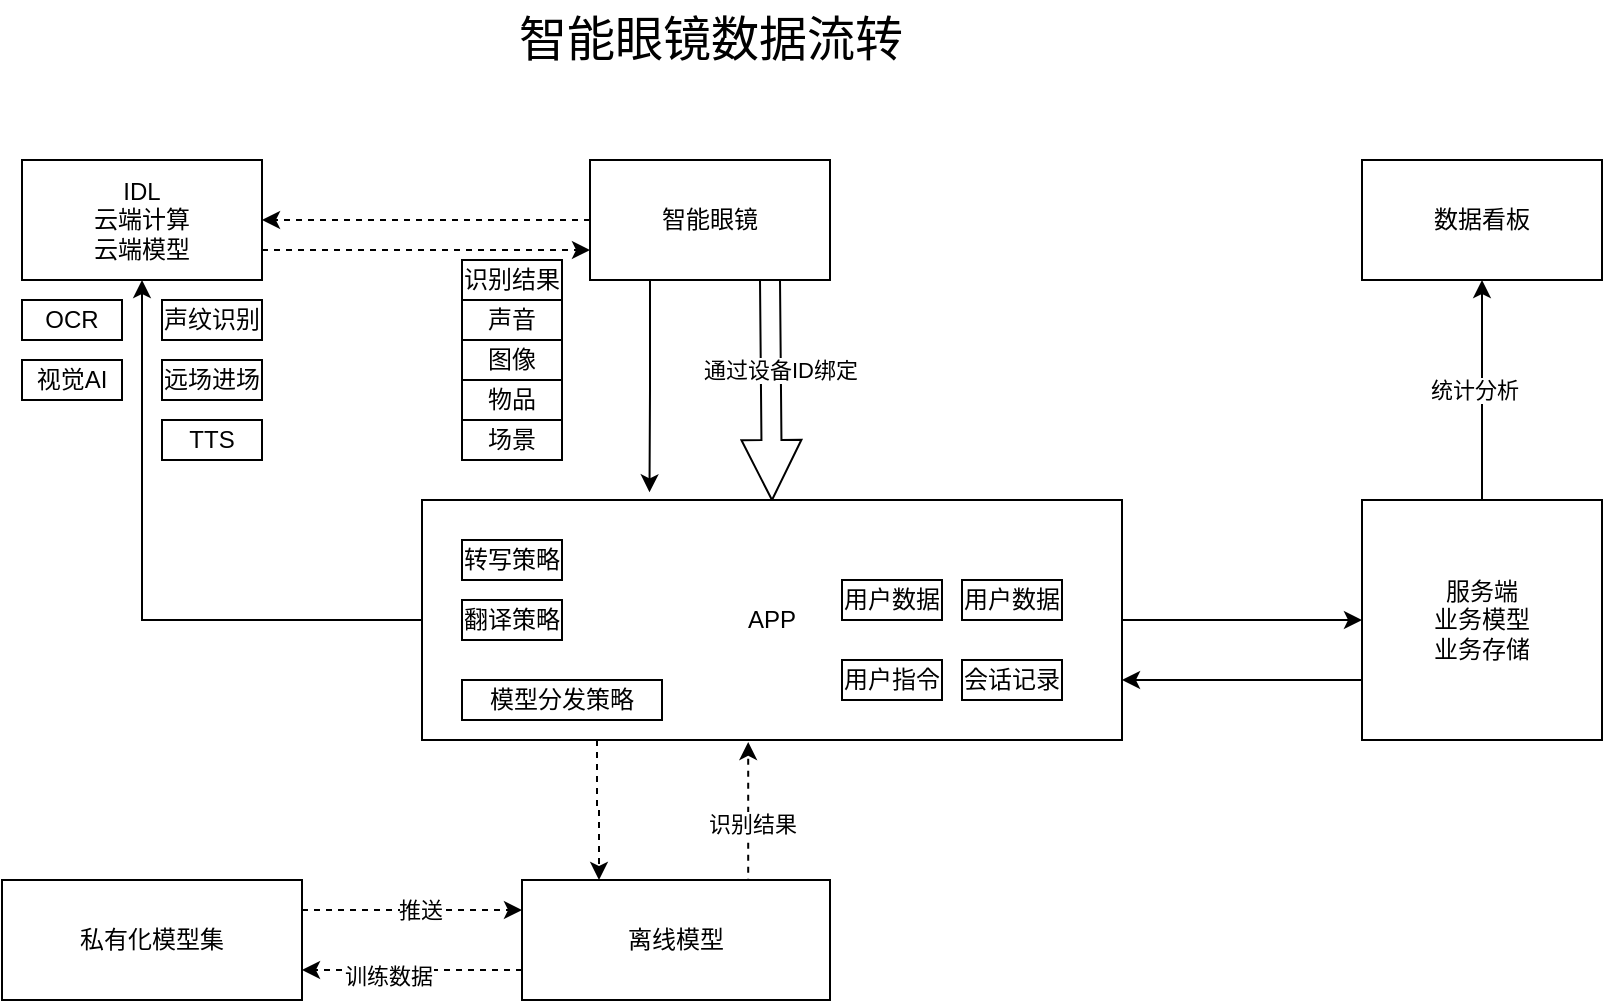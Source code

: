 <mxfile version="28.2.1">
  <diagram name="第 1 页" id="utXQt0eV8dfhMZ8OBYka">
    <mxGraphModel dx="1042" dy="570" grid="1" gridSize="10" guides="1" tooltips="1" connect="1" arrows="1" fold="1" page="1" pageScale="1" pageWidth="827" pageHeight="1169" background="none" math="0" shadow="0">
      <root>
        <mxCell id="0" />
        <mxCell id="1" parent="0" />
        <mxCell id="LWi7Ic_0PBdndrIsriia-27" style="edgeStyle=orthogonalEdgeStyle;rounded=0;orthogonalLoop=1;jettySize=auto;html=1;exitX=1;exitY=0.75;exitDx=0;exitDy=0;entryX=0;entryY=0.75;entryDx=0;entryDy=0;dashed=1;" edge="1" parent="1" source="OEhnnd2OqHWiDYyRvEhz-1" target="LWi7Ic_0PBdndrIsriia-1">
          <mxGeometry relative="1" as="geometry" />
        </mxCell>
        <mxCell id="OEhnnd2OqHWiDYyRvEhz-1" value="IDL&lt;div&gt;云端计算&lt;br&gt;云端模型&lt;/div&gt;" style="rounded=0;whiteSpace=wrap;html=1;" parent="1" vertex="1">
          <mxGeometry x="70" y="410" width="120" height="60" as="geometry" />
        </mxCell>
        <mxCell id="LWi7Ic_0PBdndrIsriia-6" style="edgeStyle=orthogonalEdgeStyle;rounded=0;orthogonalLoop=1;jettySize=auto;html=1;entryX=0.325;entryY=-0.032;entryDx=0;entryDy=0;entryPerimeter=0;exitX=0.25;exitY=1;exitDx=0;exitDy=0;" edge="1" parent="1" source="LWi7Ic_0PBdndrIsriia-1" target="LWi7Ic_0PBdndrIsriia-4">
          <mxGeometry relative="1" as="geometry">
            <mxPoint x="414" y="470" as="sourcePoint" />
            <mxPoint x="384" y="620" as="targetPoint" />
          </mxGeometry>
        </mxCell>
        <mxCell id="LWi7Ic_0PBdndrIsriia-9" style="rounded=0;orthogonalLoop=1;jettySize=auto;html=1;exitX=0.75;exitY=1;exitDx=0;exitDy=0;entryX=0.5;entryY=0;entryDx=0;entryDy=0;shape=arrow;" edge="1" parent="1" source="LWi7Ic_0PBdndrIsriia-1" target="LWi7Ic_0PBdndrIsriia-4">
          <mxGeometry relative="1" as="geometry" />
        </mxCell>
        <mxCell id="LWi7Ic_0PBdndrIsriia-10" value="通过设备ID绑定" style="edgeLabel;html=1;align=center;verticalAlign=middle;resizable=0;points=[];" vertex="1" connectable="0" parent="LWi7Ic_0PBdndrIsriia-9">
          <mxGeometry x="-0.179" y="4" relative="1" as="geometry">
            <mxPoint as="offset" />
          </mxGeometry>
        </mxCell>
        <mxCell id="LWi7Ic_0PBdndrIsriia-12" style="edgeStyle=orthogonalEdgeStyle;rounded=0;orthogonalLoop=1;jettySize=auto;html=1;entryX=1;entryY=0.5;entryDx=0;entryDy=0;dashed=1;" edge="1" parent="1" source="LWi7Ic_0PBdndrIsriia-1" target="OEhnnd2OqHWiDYyRvEhz-1">
          <mxGeometry relative="1" as="geometry" />
        </mxCell>
        <mxCell id="LWi7Ic_0PBdndrIsriia-1" value="智能眼镜" style="rounded=0;whiteSpace=wrap;html=1;" vertex="1" parent="1">
          <mxGeometry x="354" y="410" width="120" height="60" as="geometry" />
        </mxCell>
        <mxCell id="LWi7Ic_0PBdndrIsriia-34" style="edgeStyle=orthogonalEdgeStyle;rounded=0;orthogonalLoop=1;jettySize=auto;html=1;exitX=0;exitY=0.75;exitDx=0;exitDy=0;entryX=1;entryY=0.75;entryDx=0;entryDy=0;" edge="1" parent="1" source="LWi7Ic_0PBdndrIsriia-2" target="LWi7Ic_0PBdndrIsriia-4">
          <mxGeometry relative="1" as="geometry" />
        </mxCell>
        <mxCell id="LWi7Ic_0PBdndrIsriia-54" style="edgeStyle=orthogonalEdgeStyle;rounded=0;orthogonalLoop=1;jettySize=auto;html=1;exitX=0.5;exitY=0;exitDx=0;exitDy=0;entryX=0.5;entryY=1;entryDx=0;entryDy=0;" edge="1" parent="1" source="LWi7Ic_0PBdndrIsriia-2" target="LWi7Ic_0PBdndrIsriia-53">
          <mxGeometry relative="1" as="geometry" />
        </mxCell>
        <mxCell id="LWi7Ic_0PBdndrIsriia-55" value="统计分析" style="edgeLabel;html=1;align=center;verticalAlign=middle;resizable=0;points=[];" vertex="1" connectable="0" parent="LWi7Ic_0PBdndrIsriia-54">
          <mxGeometry x="0.004" y="4" relative="1" as="geometry">
            <mxPoint as="offset" />
          </mxGeometry>
        </mxCell>
        <mxCell id="LWi7Ic_0PBdndrIsriia-2" value="服务端&lt;div&gt;业务模型&lt;/div&gt;&lt;div&gt;业务存储&lt;/div&gt;" style="whiteSpace=wrap;html=1;rounded=0;" vertex="1" parent="1">
          <mxGeometry x="740" y="580" width="120" height="120" as="geometry" />
        </mxCell>
        <mxCell id="LWi7Ic_0PBdndrIsriia-5" style="edgeStyle=orthogonalEdgeStyle;rounded=0;orthogonalLoop=1;jettySize=auto;html=1;entryX=0.5;entryY=1;entryDx=0;entryDy=0;" edge="1" parent="1" source="LWi7Ic_0PBdndrIsriia-4" target="OEhnnd2OqHWiDYyRvEhz-1">
          <mxGeometry relative="1" as="geometry" />
        </mxCell>
        <mxCell id="LWi7Ic_0PBdndrIsriia-11" style="edgeStyle=orthogonalEdgeStyle;rounded=0;orthogonalLoop=1;jettySize=auto;html=1;exitX=1;exitY=0.5;exitDx=0;exitDy=0;entryX=0;entryY=0.5;entryDx=0;entryDy=0;" edge="1" parent="1" source="LWi7Ic_0PBdndrIsriia-4" target="LWi7Ic_0PBdndrIsriia-2">
          <mxGeometry relative="1" as="geometry" />
        </mxCell>
        <mxCell id="LWi7Ic_0PBdndrIsriia-15" style="edgeStyle=orthogonalEdgeStyle;rounded=0;orthogonalLoop=1;jettySize=auto;html=1;exitX=0.25;exitY=1;exitDx=0;exitDy=0;entryX=0.25;entryY=0;entryDx=0;entryDy=0;dashed=1;" edge="1" parent="1" source="LWi7Ic_0PBdndrIsriia-4" target="LWi7Ic_0PBdndrIsriia-13">
          <mxGeometry relative="1" as="geometry" />
        </mxCell>
        <mxCell id="LWi7Ic_0PBdndrIsriia-4" value="APP" style="rounded=0;whiteSpace=wrap;html=1;" vertex="1" parent="1">
          <mxGeometry x="270" y="580" width="350" height="120" as="geometry" />
        </mxCell>
        <mxCell id="LWi7Ic_0PBdndrIsriia-16" style="edgeStyle=orthogonalEdgeStyle;rounded=0;orthogonalLoop=1;jettySize=auto;html=1;exitX=0.75;exitY=0;exitDx=0;exitDy=0;entryX=0.466;entryY=1.008;entryDx=0;entryDy=0;dashed=1;entryPerimeter=0;" edge="1" parent="1" source="LWi7Ic_0PBdndrIsriia-13" target="LWi7Ic_0PBdndrIsriia-4">
          <mxGeometry relative="1" as="geometry">
            <Array as="points">
              <mxPoint x="433" y="770" />
            </Array>
          </mxGeometry>
        </mxCell>
        <mxCell id="LWi7Ic_0PBdndrIsriia-33" value="识别结果" style="edgeLabel;html=1;align=center;verticalAlign=middle;resizable=0;points=[];" vertex="1" connectable="0" parent="LWi7Ic_0PBdndrIsriia-16">
          <mxGeometry x="-0.138" y="-2" relative="1" as="geometry">
            <mxPoint as="offset" />
          </mxGeometry>
        </mxCell>
        <mxCell id="LWi7Ic_0PBdndrIsriia-38" style="edgeStyle=orthogonalEdgeStyle;rounded=0;orthogonalLoop=1;jettySize=auto;html=1;exitX=0;exitY=0.75;exitDx=0;exitDy=0;entryX=1;entryY=0.75;entryDx=0;entryDy=0;dashed=1;" edge="1" parent="1" source="LWi7Ic_0PBdndrIsriia-13" target="LWi7Ic_0PBdndrIsriia-35">
          <mxGeometry relative="1" as="geometry" />
        </mxCell>
        <mxCell id="LWi7Ic_0PBdndrIsriia-39" value="训练数据" style="edgeLabel;html=1;align=center;verticalAlign=middle;resizable=0;points=[];" vertex="1" connectable="0" parent="LWi7Ic_0PBdndrIsriia-38">
          <mxGeometry x="0.226" y="3" relative="1" as="geometry">
            <mxPoint as="offset" />
          </mxGeometry>
        </mxCell>
        <mxCell id="LWi7Ic_0PBdndrIsriia-13" value="离线模型" style="rounded=0;whiteSpace=wrap;html=1;" vertex="1" parent="1">
          <mxGeometry x="320" y="770" width="154" height="60" as="geometry" />
        </mxCell>
        <mxCell id="LWi7Ic_0PBdndrIsriia-18" value="用户数据" style="rounded=0;whiteSpace=wrap;html=1;" vertex="1" parent="1">
          <mxGeometry x="480" y="620" width="50" height="20" as="geometry" />
        </mxCell>
        <mxCell id="LWi7Ic_0PBdndrIsriia-19" value="声纹识别" style="rounded=0;whiteSpace=wrap;html=1;" vertex="1" parent="1">
          <mxGeometry x="140" y="480" width="50" height="20" as="geometry" />
        </mxCell>
        <mxCell id="LWi7Ic_0PBdndrIsriia-20" value="远场进场" style="rounded=0;whiteSpace=wrap;html=1;" vertex="1" parent="1">
          <mxGeometry x="140" y="510" width="50" height="20" as="geometry" />
        </mxCell>
        <mxCell id="LWi7Ic_0PBdndrIsriia-22" value="TTS" style="rounded=0;whiteSpace=wrap;html=1;" vertex="1" parent="1">
          <mxGeometry x="140" y="540" width="50" height="20" as="geometry" />
        </mxCell>
        <mxCell id="LWi7Ic_0PBdndrIsriia-23" value="用户指令" style="rounded=0;whiteSpace=wrap;html=1;" vertex="1" parent="1">
          <mxGeometry x="480" y="660" width="50" height="20" as="geometry" />
        </mxCell>
        <mxCell id="LWi7Ic_0PBdndrIsriia-25" value="用户数据" style="rounded=0;whiteSpace=wrap;html=1;" vertex="1" parent="1">
          <mxGeometry x="540" y="620" width="50" height="20" as="geometry" />
        </mxCell>
        <mxCell id="LWi7Ic_0PBdndrIsriia-26" value="识别结果" style="rounded=0;whiteSpace=wrap;html=1;" vertex="1" parent="1">
          <mxGeometry x="290" y="460" width="50" height="20" as="geometry" />
        </mxCell>
        <mxCell id="LWi7Ic_0PBdndrIsriia-28" value="会话记录" style="rounded=0;whiteSpace=wrap;html=1;" vertex="1" parent="1">
          <mxGeometry x="540" y="660" width="50" height="20" as="geometry" />
        </mxCell>
        <mxCell id="LWi7Ic_0PBdndrIsriia-30" value="转写策略" style="rounded=0;whiteSpace=wrap;html=1;" vertex="1" parent="1">
          <mxGeometry x="290" y="600" width="50" height="20" as="geometry" />
        </mxCell>
        <mxCell id="LWi7Ic_0PBdndrIsriia-31" value="翻译策略" style="rounded=0;whiteSpace=wrap;html=1;" vertex="1" parent="1">
          <mxGeometry x="290" y="630" width="50" height="20" as="geometry" />
        </mxCell>
        <mxCell id="LWi7Ic_0PBdndrIsriia-36" style="edgeStyle=orthogonalEdgeStyle;rounded=0;orthogonalLoop=1;jettySize=auto;html=1;entryX=0;entryY=0.25;entryDx=0;entryDy=0;exitX=1;exitY=0.25;exitDx=0;exitDy=0;dashed=1;" edge="1" parent="1" source="LWi7Ic_0PBdndrIsriia-35" target="LWi7Ic_0PBdndrIsriia-13">
          <mxGeometry relative="1" as="geometry" />
        </mxCell>
        <mxCell id="LWi7Ic_0PBdndrIsriia-37" value="推送" style="edgeLabel;html=1;align=center;verticalAlign=middle;resizable=0;points=[];" vertex="1" connectable="0" parent="LWi7Ic_0PBdndrIsriia-36">
          <mxGeometry x="0.066" relative="1" as="geometry">
            <mxPoint as="offset" />
          </mxGeometry>
        </mxCell>
        <mxCell id="LWi7Ic_0PBdndrIsriia-35" value="私有化模型集" style="rounded=0;whiteSpace=wrap;html=1;" vertex="1" parent="1">
          <mxGeometry x="60" y="770" width="150" height="60" as="geometry" />
        </mxCell>
        <mxCell id="LWi7Ic_0PBdndrIsriia-40" value="模型分发策略" style="rounded=0;whiteSpace=wrap;html=1;" vertex="1" parent="1">
          <mxGeometry x="290" y="670" width="100" height="20" as="geometry" />
        </mxCell>
        <mxCell id="LWi7Ic_0PBdndrIsriia-42" value="&lt;font style=&quot;font-size: 24px;&quot;&gt;智能眼镜数据流转&lt;/font&gt;" style="text;html=1;align=center;verticalAlign=middle;resizable=0;points=[];autosize=1;strokeColor=none;fillColor=none;" vertex="1" parent="1">
          <mxGeometry x="304" y="330" width="220" height="40" as="geometry" />
        </mxCell>
        <mxCell id="LWi7Ic_0PBdndrIsriia-43" value="OCR" style="rounded=0;whiteSpace=wrap;html=1;" vertex="1" parent="1">
          <mxGeometry x="70" y="480" width="50" height="20" as="geometry" />
        </mxCell>
        <mxCell id="LWi7Ic_0PBdndrIsriia-45" value="视觉AI" style="rounded=0;whiteSpace=wrap;html=1;" vertex="1" parent="1">
          <mxGeometry x="70" y="510" width="50" height="20" as="geometry" />
        </mxCell>
        <mxCell id="LWi7Ic_0PBdndrIsriia-48" value="声音" style="rounded=0;whiteSpace=wrap;html=1;" vertex="1" parent="1">
          <mxGeometry x="290" y="480" width="50" height="20" as="geometry" />
        </mxCell>
        <mxCell id="LWi7Ic_0PBdndrIsriia-50" value="图像" style="rounded=0;whiteSpace=wrap;html=1;" vertex="1" parent="1">
          <mxGeometry x="290" y="500" width="50" height="20" as="geometry" />
        </mxCell>
        <mxCell id="LWi7Ic_0PBdndrIsriia-51" value="物品" style="rounded=0;whiteSpace=wrap;html=1;" vertex="1" parent="1">
          <mxGeometry x="290" y="520" width="50" height="20" as="geometry" />
        </mxCell>
        <mxCell id="LWi7Ic_0PBdndrIsriia-53" value="数据看板" style="rounded=0;whiteSpace=wrap;html=1;" vertex="1" parent="1">
          <mxGeometry x="740" y="410" width="120" height="60" as="geometry" />
        </mxCell>
        <mxCell id="LWi7Ic_0PBdndrIsriia-57" value="场景" style="rounded=0;whiteSpace=wrap;html=1;" vertex="1" parent="1">
          <mxGeometry x="290" y="540" width="50" height="20" as="geometry" />
        </mxCell>
      </root>
    </mxGraphModel>
  </diagram>
</mxfile>
